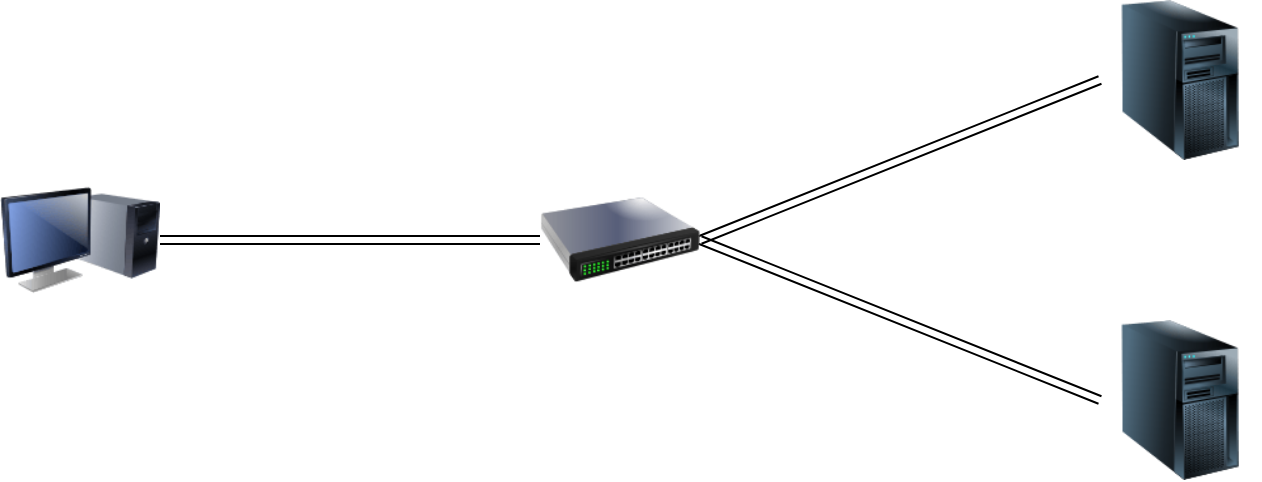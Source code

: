 <mxfile version="20.8.18" type="github">
  <diagram name="Page-1" id="55a83fd1-7818-8e21-69c5-c3457e3827bb">
    <mxGraphModel dx="1358" dy="790" grid="1" gridSize="10" guides="1" tooltips="1" connect="1" arrows="1" fold="1" page="1" pageScale="1" pageWidth="1100" pageHeight="850" background="none" math="0" shadow="0">
      <root>
        <mxCell id="0" />
        <mxCell id="1" parent="0" />
        <mxCell id="CseuSFjhn_5iYGJGKoM_-5" style="rounded=0;orthogonalLoop=1;jettySize=auto;html=1;exitX=1;exitY=0.5;exitDx=0;exitDy=0;entryX=0;entryY=0.5;entryDx=0;entryDy=0;strokeColor=default;shape=link;" edge="1" parent="1" source="CseuSFjhn_5iYGJGKoM_-1" target="CseuSFjhn_5iYGJGKoM_-2">
          <mxGeometry relative="1" as="geometry" />
        </mxCell>
        <mxCell id="CseuSFjhn_5iYGJGKoM_-1" value="" style="image;html=1;image=img/lib/clip_art/computers/Monitor_Tower_128x128.png" vertex="1" parent="1">
          <mxGeometry x="110" y="330" width="80" height="80" as="geometry" />
        </mxCell>
        <mxCell id="CseuSFjhn_5iYGJGKoM_-6" style="rounded=0;orthogonalLoop=1;jettySize=auto;html=1;exitX=1;exitY=0.5;exitDx=0;exitDy=0;entryX=0;entryY=0.5;entryDx=0;entryDy=0;shape=link;" edge="1" parent="1" source="CseuSFjhn_5iYGJGKoM_-2" target="CseuSFjhn_5iYGJGKoM_-3">
          <mxGeometry relative="1" as="geometry" />
        </mxCell>
        <mxCell id="CseuSFjhn_5iYGJGKoM_-7" style="edgeStyle=none;rounded=0;orthogonalLoop=1;jettySize=auto;html=1;exitX=1;exitY=0.5;exitDx=0;exitDy=0;entryX=0;entryY=0.5;entryDx=0;entryDy=0;shape=link;" edge="1" parent="1" source="CseuSFjhn_5iYGJGKoM_-2" target="CseuSFjhn_5iYGJGKoM_-4">
          <mxGeometry relative="1" as="geometry" />
        </mxCell>
        <mxCell id="CseuSFjhn_5iYGJGKoM_-2" value="" style="image;html=1;image=img/lib/clip_art/networking/Switch_128x128.png" vertex="1" parent="1">
          <mxGeometry x="380" y="330" width="80" height="80" as="geometry" />
        </mxCell>
        <mxCell id="CseuSFjhn_5iYGJGKoM_-3" value="" style="image;html=1;image=img/lib/clip_art/computers/Server_Tower_128x128.png" vertex="1" parent="1">
          <mxGeometry x="660" y="250" width="80" height="80" as="geometry" />
        </mxCell>
        <mxCell id="CseuSFjhn_5iYGJGKoM_-4" value="" style="image;html=1;image=img/lib/clip_art/computers/Server_Tower_128x128.png" vertex="1" parent="1">
          <mxGeometry x="660" y="410" width="80" height="80" as="geometry" />
        </mxCell>
      </root>
    </mxGraphModel>
  </diagram>
</mxfile>
